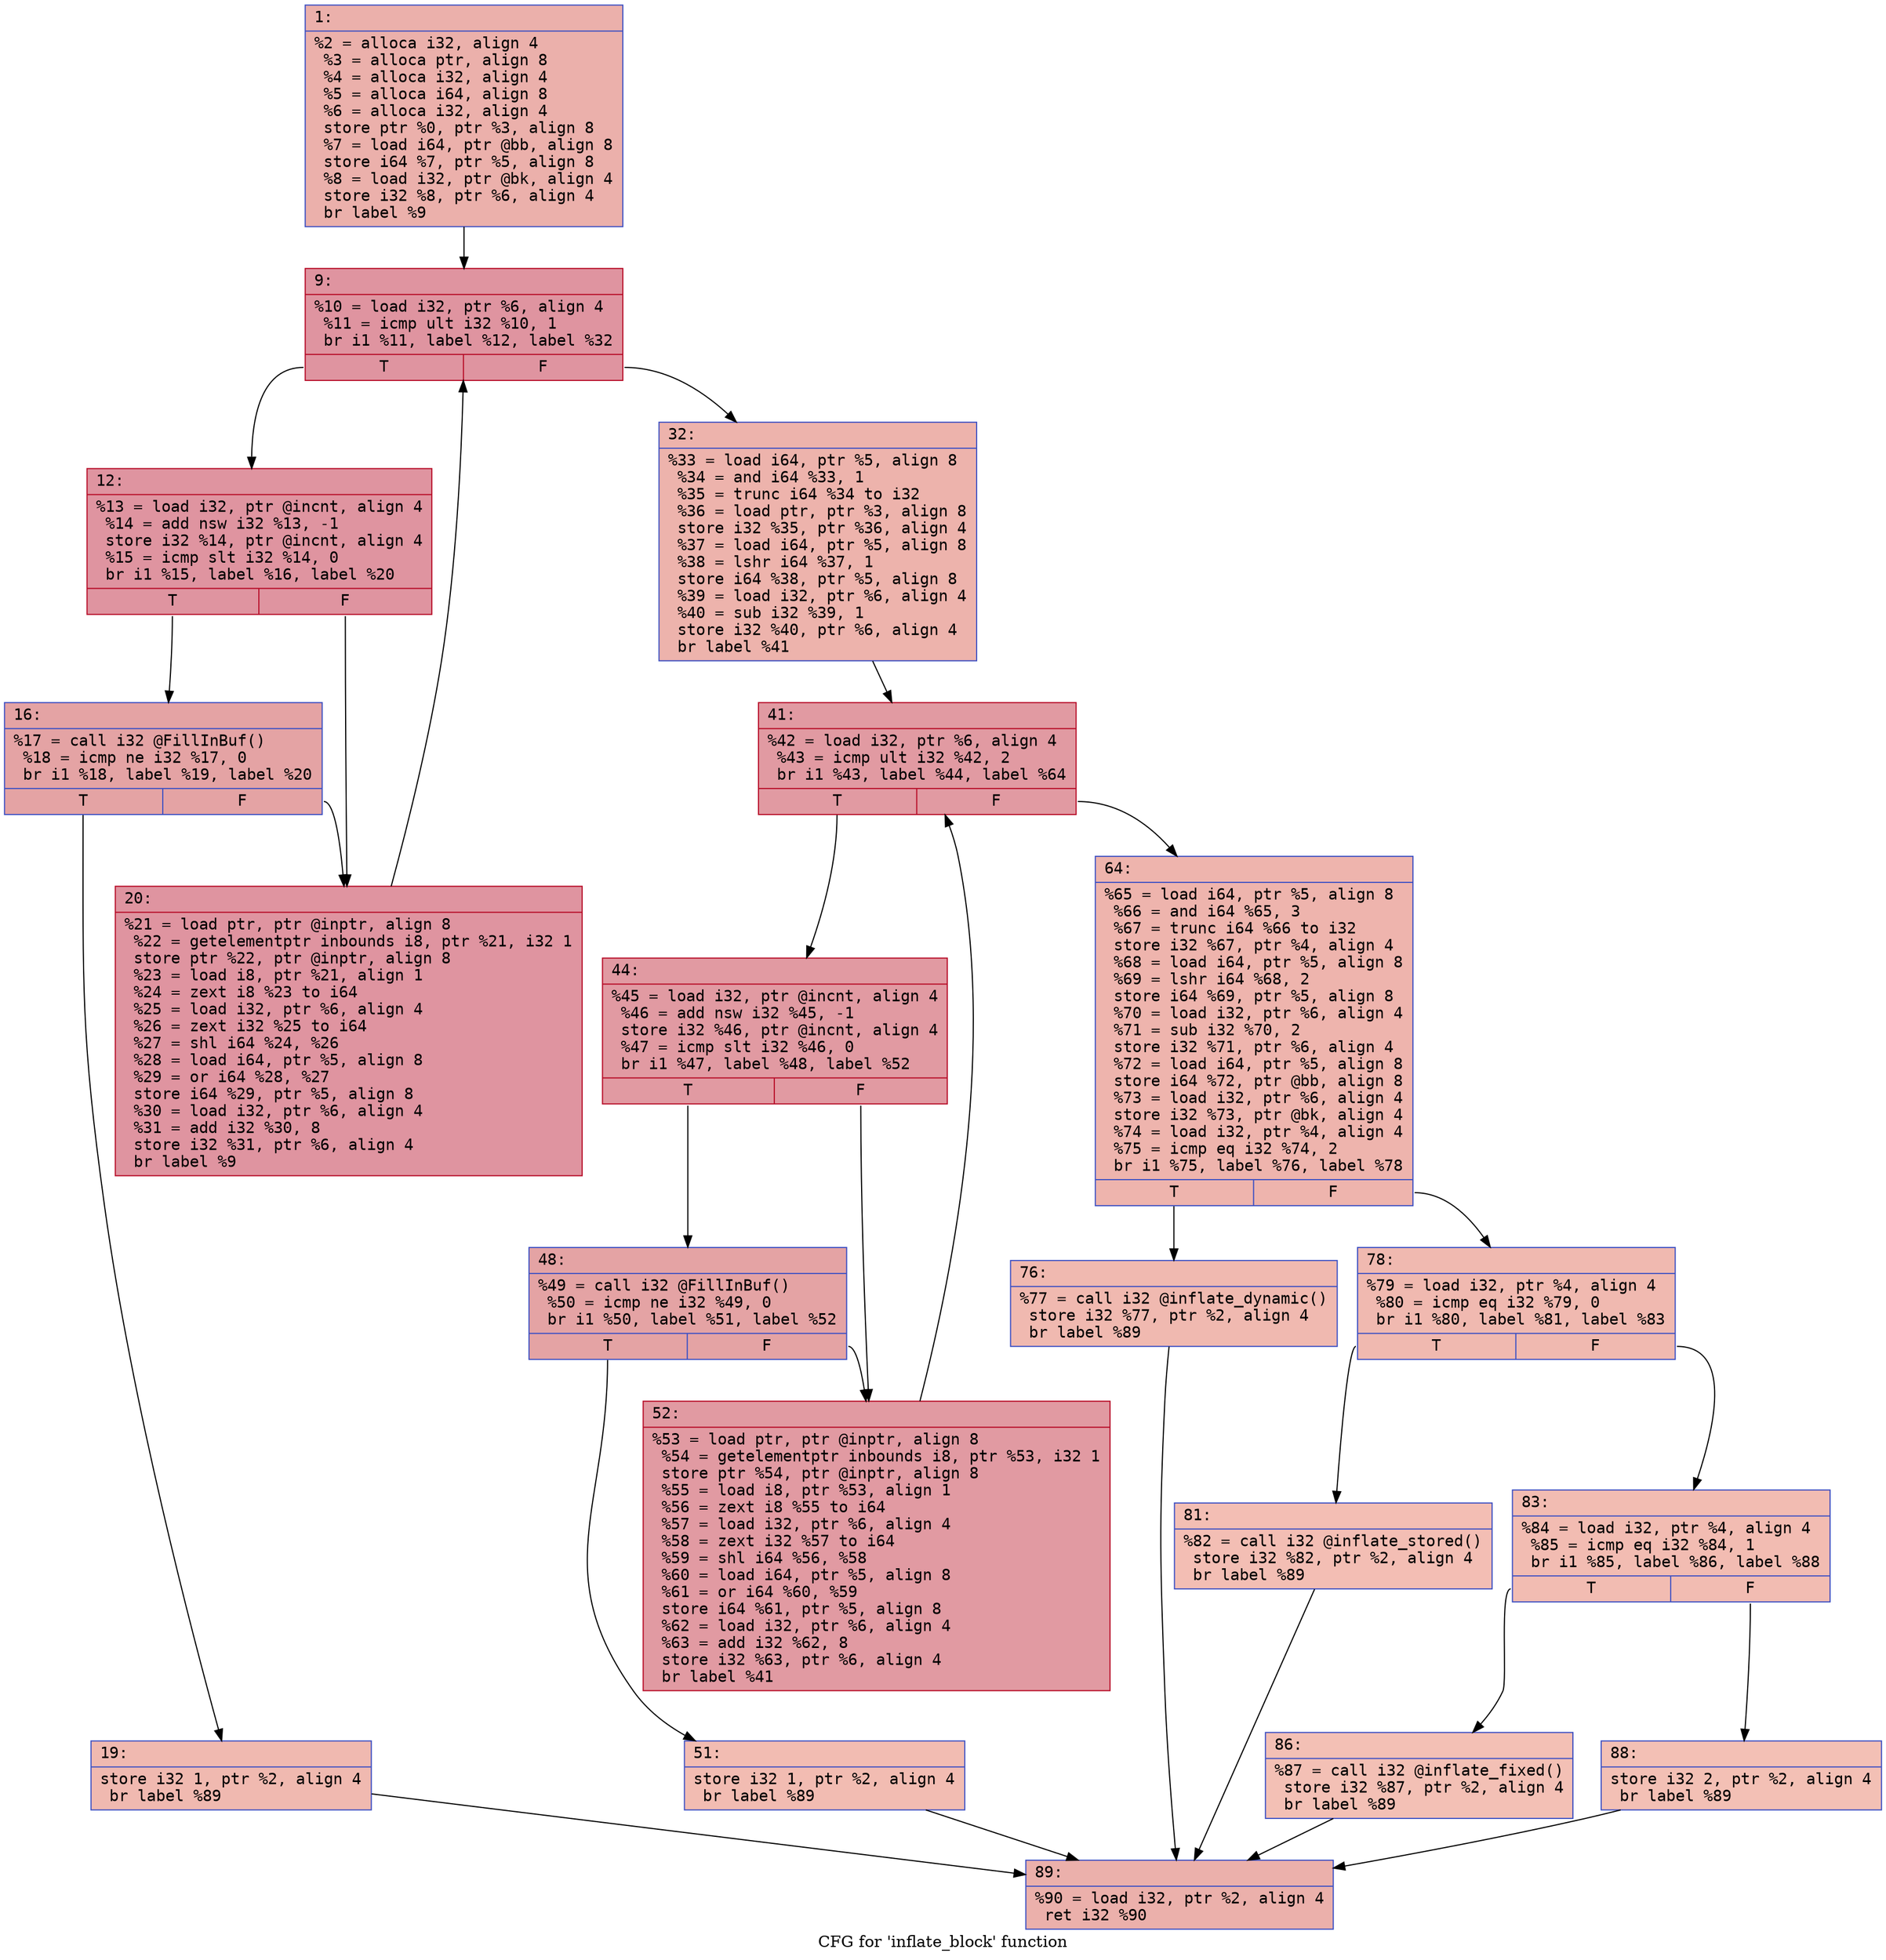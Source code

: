 digraph "CFG for 'inflate_block' function" {
	label="CFG for 'inflate_block' function";

	Node0x6000031c4b90 [shape=record,color="#3d50c3ff", style=filled, fillcolor="#d24b4070" fontname="Courier",label="{1:\l|  %2 = alloca i32, align 4\l  %3 = alloca ptr, align 8\l  %4 = alloca i32, align 4\l  %5 = alloca i64, align 8\l  %6 = alloca i32, align 4\l  store ptr %0, ptr %3, align 8\l  %7 = load i64, ptr @bb, align 8\l  store i64 %7, ptr %5, align 8\l  %8 = load i32, ptr @bk, align 4\l  store i32 %8, ptr %6, align 4\l  br label %9\l}"];
	Node0x6000031c4b90 -> Node0x6000031c4be0[tooltip="1 -> 9\nProbability 100.00%" ];
	Node0x6000031c4be0 [shape=record,color="#b70d28ff", style=filled, fillcolor="#b70d2870" fontname="Courier",label="{9:\l|  %10 = load i32, ptr %6, align 4\l  %11 = icmp ult i32 %10, 1\l  br i1 %11, label %12, label %32\l|{<s0>T|<s1>F}}"];
	Node0x6000031c4be0:s0 -> Node0x6000031c4c30[tooltip="9 -> 12\nProbability 96.88%" ];
	Node0x6000031c4be0:s1 -> Node0x6000031c4d70[tooltip="9 -> 32\nProbability 3.12%" ];
	Node0x6000031c4c30 [shape=record,color="#b70d28ff", style=filled, fillcolor="#b70d2870" fontname="Courier",label="{12:\l|  %13 = load i32, ptr @incnt, align 4\l  %14 = add nsw i32 %13, -1\l  store i32 %14, ptr @incnt, align 4\l  %15 = icmp slt i32 %14, 0\l  br i1 %15, label %16, label %20\l|{<s0>T|<s1>F}}"];
	Node0x6000031c4c30:s0 -> Node0x6000031c4c80[tooltip="12 -> 16\nProbability 37.50%" ];
	Node0x6000031c4c30:s1 -> Node0x6000031c4d20[tooltip="12 -> 20\nProbability 62.50%" ];
	Node0x6000031c4c80 [shape=record,color="#3d50c3ff", style=filled, fillcolor="#c32e3170" fontname="Courier",label="{16:\l|  %17 = call i32 @FillInBuf()\l  %18 = icmp ne i32 %17, 0\l  br i1 %18, label %19, label %20\l|{<s0>T|<s1>F}}"];
	Node0x6000031c4c80:s0 -> Node0x6000031c4cd0[tooltip="16 -> 19\nProbability 3.12%" ];
	Node0x6000031c4c80:s1 -> Node0x6000031c4d20[tooltip="16 -> 20\nProbability 96.88%" ];
	Node0x6000031c4cd0 [shape=record,color="#3d50c3ff", style=filled, fillcolor="#de614d70" fontname="Courier",label="{19:\l|  store i32 1, ptr %2, align 4\l  br label %89\l}"];
	Node0x6000031c4cd0 -> Node0x6000031c5180[tooltip="19 -> 89\nProbability 100.00%" ];
	Node0x6000031c4d20 [shape=record,color="#b70d28ff", style=filled, fillcolor="#b70d2870" fontname="Courier",label="{20:\l|  %21 = load ptr, ptr @inptr, align 8\l  %22 = getelementptr inbounds i8, ptr %21, i32 1\l  store ptr %22, ptr @inptr, align 8\l  %23 = load i8, ptr %21, align 1\l  %24 = zext i8 %23 to i64\l  %25 = load i32, ptr %6, align 4\l  %26 = zext i32 %25 to i64\l  %27 = shl i64 %24, %26\l  %28 = load i64, ptr %5, align 8\l  %29 = or i64 %28, %27\l  store i64 %29, ptr %5, align 8\l  %30 = load i32, ptr %6, align 4\l  %31 = add i32 %30, 8\l  store i32 %31, ptr %6, align 4\l  br label %9\l}"];
	Node0x6000031c4d20 -> Node0x6000031c4be0[tooltip="20 -> 9\nProbability 100.00%" ];
	Node0x6000031c4d70 [shape=record,color="#3d50c3ff", style=filled, fillcolor="#d6524470" fontname="Courier",label="{32:\l|  %33 = load i64, ptr %5, align 8\l  %34 = and i64 %33, 1\l  %35 = trunc i64 %34 to i32\l  %36 = load ptr, ptr %3, align 8\l  store i32 %35, ptr %36, align 4\l  %37 = load i64, ptr %5, align 8\l  %38 = lshr i64 %37, 1\l  store i64 %38, ptr %5, align 8\l  %39 = load i32, ptr %6, align 4\l  %40 = sub i32 %39, 1\l  store i32 %40, ptr %6, align 4\l  br label %41\l}"];
	Node0x6000031c4d70 -> Node0x6000031c4dc0[tooltip="32 -> 41\nProbability 100.00%" ];
	Node0x6000031c4dc0 [shape=record,color="#b70d28ff", style=filled, fillcolor="#bb1b2c70" fontname="Courier",label="{41:\l|  %42 = load i32, ptr %6, align 4\l  %43 = icmp ult i32 %42, 2\l  br i1 %43, label %44, label %64\l|{<s0>T|<s1>F}}"];
	Node0x6000031c4dc0:s0 -> Node0x6000031c4e10[tooltip="41 -> 44\nProbability 96.88%" ];
	Node0x6000031c4dc0:s1 -> Node0x6000031c4f50[tooltip="41 -> 64\nProbability 3.12%" ];
	Node0x6000031c4e10 [shape=record,color="#b70d28ff", style=filled, fillcolor="#bb1b2c70" fontname="Courier",label="{44:\l|  %45 = load i32, ptr @incnt, align 4\l  %46 = add nsw i32 %45, -1\l  store i32 %46, ptr @incnt, align 4\l  %47 = icmp slt i32 %46, 0\l  br i1 %47, label %48, label %52\l|{<s0>T|<s1>F}}"];
	Node0x6000031c4e10:s0 -> Node0x6000031c4e60[tooltip="44 -> 48\nProbability 37.50%" ];
	Node0x6000031c4e10:s1 -> Node0x6000031c4f00[tooltip="44 -> 52\nProbability 62.50%" ];
	Node0x6000031c4e60 [shape=record,color="#3d50c3ff", style=filled, fillcolor="#c32e3170" fontname="Courier",label="{48:\l|  %49 = call i32 @FillInBuf()\l  %50 = icmp ne i32 %49, 0\l  br i1 %50, label %51, label %52\l|{<s0>T|<s1>F}}"];
	Node0x6000031c4e60:s0 -> Node0x6000031c4eb0[tooltip="48 -> 51\nProbability 3.12%" ];
	Node0x6000031c4e60:s1 -> Node0x6000031c4f00[tooltip="48 -> 52\nProbability 96.88%" ];
	Node0x6000031c4eb0 [shape=record,color="#3d50c3ff", style=filled, fillcolor="#e1675170" fontname="Courier",label="{51:\l|  store i32 1, ptr %2, align 4\l  br label %89\l}"];
	Node0x6000031c4eb0 -> Node0x6000031c5180[tooltip="51 -> 89\nProbability 100.00%" ];
	Node0x6000031c4f00 [shape=record,color="#b70d28ff", style=filled, fillcolor="#bb1b2c70" fontname="Courier",label="{52:\l|  %53 = load ptr, ptr @inptr, align 8\l  %54 = getelementptr inbounds i8, ptr %53, i32 1\l  store ptr %54, ptr @inptr, align 8\l  %55 = load i8, ptr %53, align 1\l  %56 = zext i8 %55 to i64\l  %57 = load i32, ptr %6, align 4\l  %58 = zext i32 %57 to i64\l  %59 = shl i64 %56, %58\l  %60 = load i64, ptr %5, align 8\l  %61 = or i64 %60, %59\l  store i64 %61, ptr %5, align 8\l  %62 = load i32, ptr %6, align 4\l  %63 = add i32 %62, 8\l  store i32 %63, ptr %6, align 4\l  br label %41\l}"];
	Node0x6000031c4f00 -> Node0x6000031c4dc0[tooltip="52 -> 41\nProbability 100.00%" ];
	Node0x6000031c4f50 [shape=record,color="#3d50c3ff", style=filled, fillcolor="#d8564670" fontname="Courier",label="{64:\l|  %65 = load i64, ptr %5, align 8\l  %66 = and i64 %65, 3\l  %67 = trunc i64 %66 to i32\l  store i32 %67, ptr %4, align 4\l  %68 = load i64, ptr %5, align 8\l  %69 = lshr i64 %68, 2\l  store i64 %69, ptr %5, align 8\l  %70 = load i32, ptr %6, align 4\l  %71 = sub i32 %70, 2\l  store i32 %71, ptr %6, align 4\l  %72 = load i64, ptr %5, align 8\l  store i64 %72, ptr @bb, align 8\l  %73 = load i32, ptr %6, align 4\l  store i32 %73, ptr @bk, align 4\l  %74 = load i32, ptr %4, align 4\l  %75 = icmp eq i32 %74, 2\l  br i1 %75, label %76, label %78\l|{<s0>T|<s1>F}}"];
	Node0x6000031c4f50:s0 -> Node0x6000031c4fa0[tooltip="64 -> 76\nProbability 50.00%" ];
	Node0x6000031c4f50:s1 -> Node0x6000031c4ff0[tooltip="64 -> 78\nProbability 50.00%" ];
	Node0x6000031c4fa0 [shape=record,color="#3d50c3ff", style=filled, fillcolor="#de614d70" fontname="Courier",label="{76:\l|  %77 = call i32 @inflate_dynamic()\l  store i32 %77, ptr %2, align 4\l  br label %89\l}"];
	Node0x6000031c4fa0 -> Node0x6000031c5180[tooltip="76 -> 89\nProbability 100.00%" ];
	Node0x6000031c4ff0 [shape=record,color="#3d50c3ff", style=filled, fillcolor="#de614d70" fontname="Courier",label="{78:\l|  %79 = load i32, ptr %4, align 4\l  %80 = icmp eq i32 %79, 0\l  br i1 %80, label %81, label %83\l|{<s0>T|<s1>F}}"];
	Node0x6000031c4ff0:s0 -> Node0x6000031c5040[tooltip="78 -> 81\nProbability 37.50%" ];
	Node0x6000031c4ff0:s1 -> Node0x6000031c5090[tooltip="78 -> 83\nProbability 62.50%" ];
	Node0x6000031c5040 [shape=record,color="#3d50c3ff", style=filled, fillcolor="#e36c5570" fontname="Courier",label="{81:\l|  %82 = call i32 @inflate_stored()\l  store i32 %82, ptr %2, align 4\l  br label %89\l}"];
	Node0x6000031c5040 -> Node0x6000031c5180[tooltip="81 -> 89\nProbability 100.00%" ];
	Node0x6000031c5090 [shape=record,color="#3d50c3ff", style=filled, fillcolor="#e1675170" fontname="Courier",label="{83:\l|  %84 = load i32, ptr %4, align 4\l  %85 = icmp eq i32 %84, 1\l  br i1 %85, label %86, label %88\l|{<s0>T|<s1>F}}"];
	Node0x6000031c5090:s0 -> Node0x6000031c50e0[tooltip="83 -> 86\nProbability 50.00%" ];
	Node0x6000031c5090:s1 -> Node0x6000031c5130[tooltip="83 -> 88\nProbability 50.00%" ];
	Node0x6000031c50e0 [shape=record,color="#3d50c3ff", style=filled, fillcolor="#e5705870" fontname="Courier",label="{86:\l|  %87 = call i32 @inflate_fixed()\l  store i32 %87, ptr %2, align 4\l  br label %89\l}"];
	Node0x6000031c50e0 -> Node0x6000031c5180[tooltip="86 -> 89\nProbability 100.00%" ];
	Node0x6000031c5130 [shape=record,color="#3d50c3ff", style=filled, fillcolor="#e5705870" fontname="Courier",label="{88:\l|  store i32 2, ptr %2, align 4\l  br label %89\l}"];
	Node0x6000031c5130 -> Node0x6000031c5180[tooltip="88 -> 89\nProbability 100.00%" ];
	Node0x6000031c5180 [shape=record,color="#3d50c3ff", style=filled, fillcolor="#d24b4070" fontname="Courier",label="{89:\l|  %90 = load i32, ptr %2, align 4\l  ret i32 %90\l}"];
}
